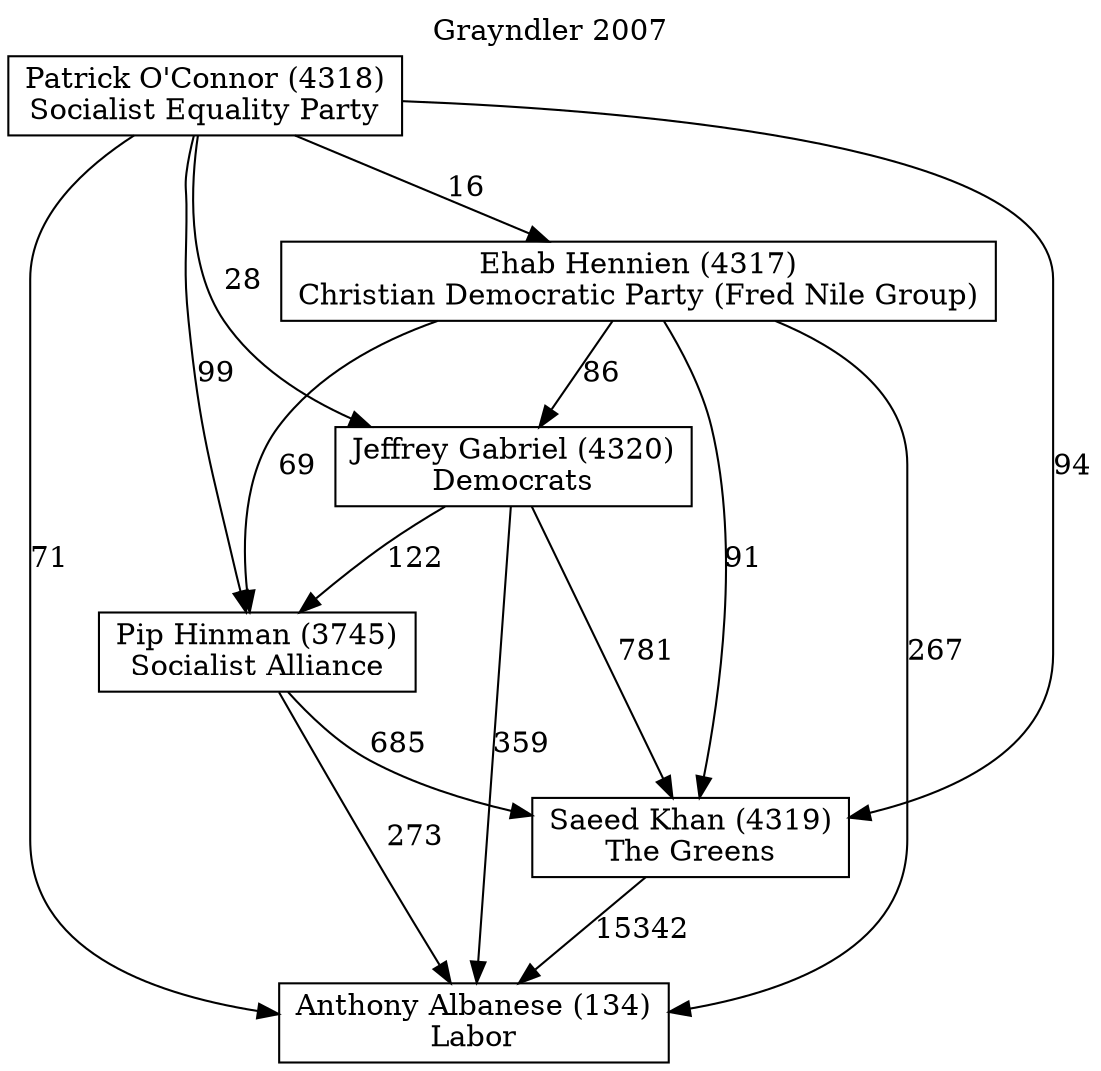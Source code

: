 // House preference flow
digraph "Anthony Albanese (134)_Grayndler_2007" {
	graph [label="Grayndler 2007" labelloc=t mclimit=10]
	node [shape=box]
	"Anthony Albanese (134)" [label="Anthony Albanese (134)
Labor"]
	"Saeed Khan (4319)" [label="Saeed Khan (4319)
The Greens"]
	"Pip Hinman (3745)" [label="Pip Hinman (3745)
Socialist Alliance"]
	"Jeffrey Gabriel (4320)" [label="Jeffrey Gabriel (4320)
Democrats"]
	"Ehab Hennien (4317)" [label="Ehab Hennien (4317)
Christian Democratic Party (Fred Nile Group)"]
	"Patrick O'Connor (4318)" [label="Patrick O'Connor (4318)
Socialist Equality Party"]
	"Saeed Khan (4319)" -> "Anthony Albanese (134)" [label=15342]
	"Pip Hinman (3745)" -> "Saeed Khan (4319)" [label=685]
	"Jeffrey Gabriel (4320)" -> "Pip Hinman (3745)" [label=122]
	"Ehab Hennien (4317)" -> "Jeffrey Gabriel (4320)" [label=86]
	"Patrick O'Connor (4318)" -> "Ehab Hennien (4317)" [label=16]
	"Pip Hinman (3745)" -> "Anthony Albanese (134)" [label=273]
	"Jeffrey Gabriel (4320)" -> "Anthony Albanese (134)" [label=359]
	"Ehab Hennien (4317)" -> "Anthony Albanese (134)" [label=267]
	"Patrick O'Connor (4318)" -> "Anthony Albanese (134)" [label=71]
	"Patrick O'Connor (4318)" -> "Jeffrey Gabriel (4320)" [label=28]
	"Ehab Hennien (4317)" -> "Pip Hinman (3745)" [label=69]
	"Patrick O'Connor (4318)" -> "Pip Hinman (3745)" [label=99]
	"Jeffrey Gabriel (4320)" -> "Saeed Khan (4319)" [label=781]
	"Ehab Hennien (4317)" -> "Saeed Khan (4319)" [label=91]
	"Patrick O'Connor (4318)" -> "Saeed Khan (4319)" [label=94]
}
